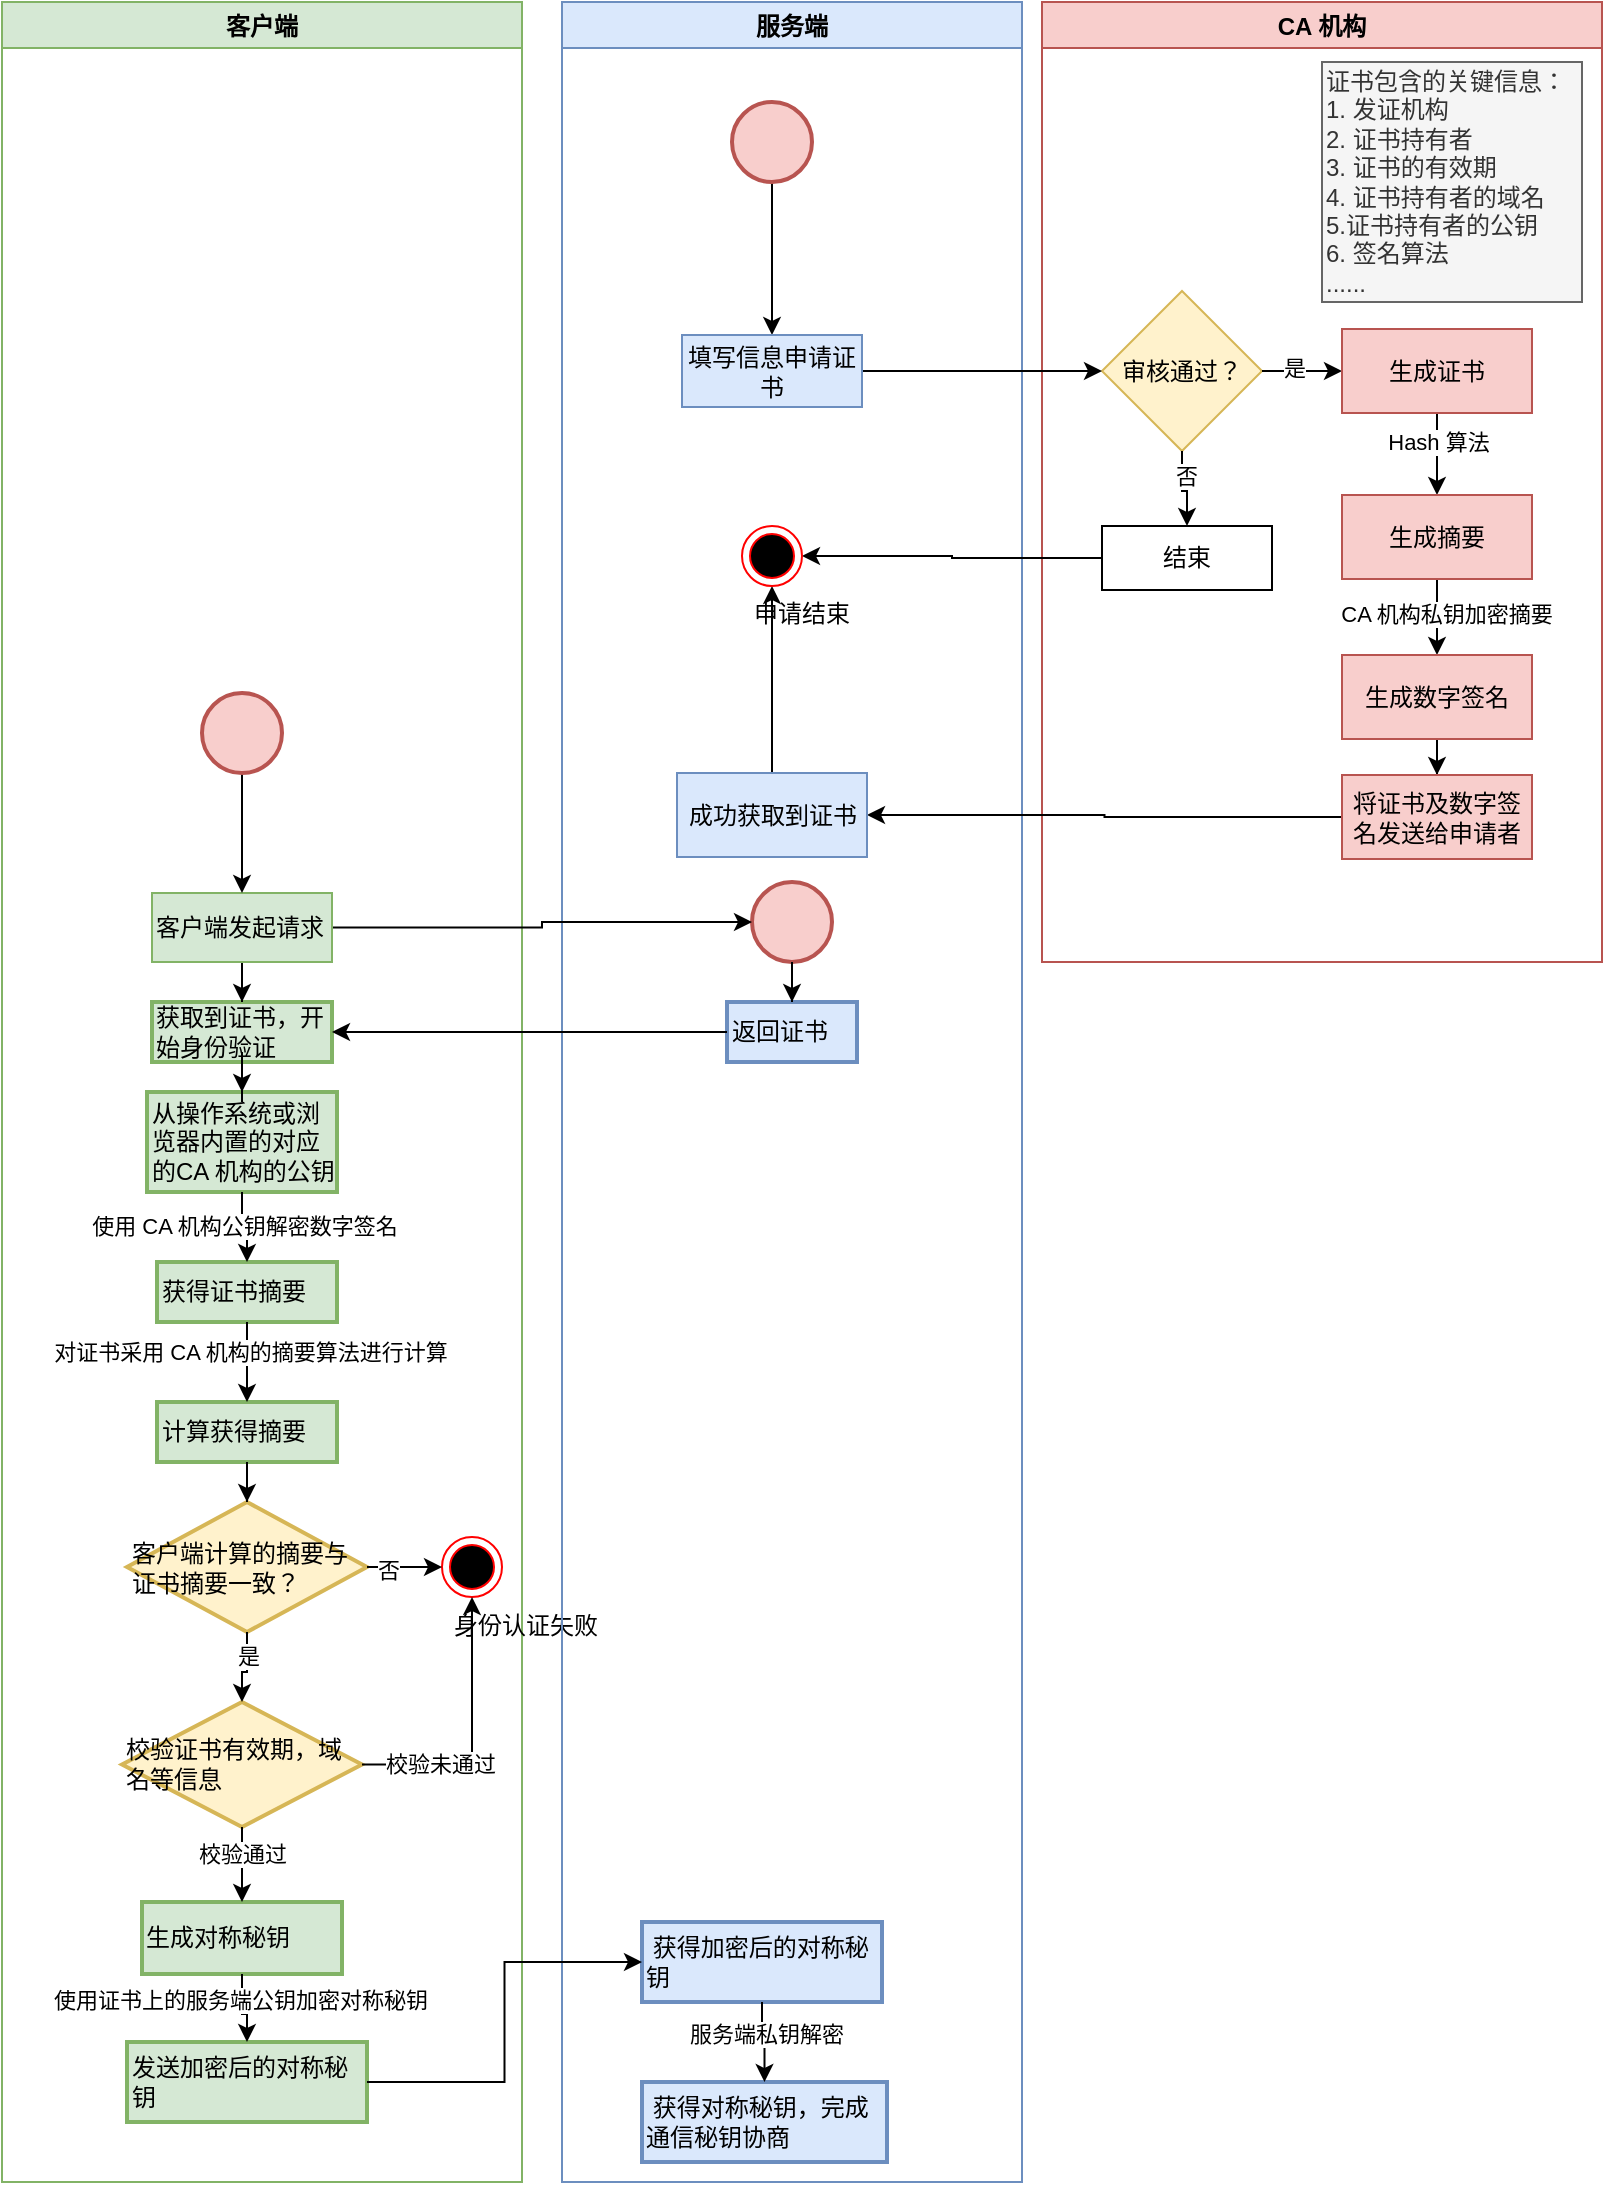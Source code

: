 <mxfile version="14.4.4" type="github"><diagram id="uuYXE82NBK7OaKoCnniR" name="Page-1"><mxGraphModel dx="815" dy="491" grid="1" gridSize="10" guides="1" tooltips="1" connect="1" arrows="1" fold="1" page="1" pageScale="1" pageWidth="827" pageHeight="1169" math="0" shadow="0"><root><mxCell id="0"/><mxCell id="1" parent="0"/><mxCell id="JsDEtYK8WjCFW17wyUcO-69" value="客户端" style="swimlane;fillColor=#d5e8d4;strokeColor=#82b366;" vertex="1" parent="1"><mxGeometry x="20" y="40" width="260" height="1090" as="geometry"/></mxCell><mxCell id="JsDEtYK8WjCFW17wyUcO-35" value="获取到证书，开始身份验证" style="whiteSpace=wrap;html=1;align=left;strokeWidth=2;fillColor=#d5e8d4;strokeColor=#82b366;" vertex="1" parent="JsDEtYK8WjCFW17wyUcO-69"><mxGeometry x="75" y="500" width="90" height="30" as="geometry"/></mxCell><mxCell id="JsDEtYK8WjCFW17wyUcO-38" value="从操作系统或浏览器内置的对应的CA 机构的公钥" style="whiteSpace=wrap;html=1;align=left;strokeWidth=2;fillColor=#d5e8d4;strokeColor=#82b366;" vertex="1" parent="JsDEtYK8WjCFW17wyUcO-69"><mxGeometry x="72.5" y="545" width="95" height="50" as="geometry"/></mxCell><mxCell id="JsDEtYK8WjCFW17wyUcO-39" value="" style="edgeStyle=orthogonalEdgeStyle;rounded=0;orthogonalLoop=1;jettySize=auto;html=1;" edge="1" parent="JsDEtYK8WjCFW17wyUcO-69" source="JsDEtYK8WjCFW17wyUcO-35" target="JsDEtYK8WjCFW17wyUcO-38"><mxGeometry relative="1" as="geometry"/></mxCell><mxCell id="JsDEtYK8WjCFW17wyUcO-40" value="获得证书摘要" style="whiteSpace=wrap;html=1;align=left;strokeWidth=2;fillColor=#d5e8d4;strokeColor=#82b366;" vertex="1" parent="JsDEtYK8WjCFW17wyUcO-69"><mxGeometry x="77.5" y="630" width="90" height="30" as="geometry"/></mxCell><mxCell id="JsDEtYK8WjCFW17wyUcO-41" value="" style="edgeStyle=orthogonalEdgeStyle;rounded=0;orthogonalLoop=1;jettySize=auto;html=1;" edge="1" parent="JsDEtYK8WjCFW17wyUcO-69" source="JsDEtYK8WjCFW17wyUcO-38" target="JsDEtYK8WjCFW17wyUcO-40"><mxGeometry relative="1" as="geometry"/></mxCell><mxCell id="JsDEtYK8WjCFW17wyUcO-42" value="使用 CA 机构公钥解密数字签名" style="edgeLabel;html=1;align=center;verticalAlign=middle;resizable=0;points=[];" vertex="1" connectable="0" parent="JsDEtYK8WjCFW17wyUcO-41"><mxGeometry x="-0.125" y="1" relative="1" as="geometry"><mxPoint as="offset"/></mxGeometry></mxCell><mxCell id="JsDEtYK8WjCFW17wyUcO-43" value="计算获得摘要" style="whiteSpace=wrap;html=1;align=left;strokeWidth=2;fillColor=#d5e8d4;strokeColor=#82b366;" vertex="1" parent="JsDEtYK8WjCFW17wyUcO-69"><mxGeometry x="77.5" y="700" width="90" height="30" as="geometry"/></mxCell><mxCell id="JsDEtYK8WjCFW17wyUcO-44" value="" style="edgeStyle=orthogonalEdgeStyle;rounded=0;orthogonalLoop=1;jettySize=auto;html=1;" edge="1" parent="JsDEtYK8WjCFW17wyUcO-69" source="JsDEtYK8WjCFW17wyUcO-40" target="JsDEtYK8WjCFW17wyUcO-43"><mxGeometry relative="1" as="geometry"/></mxCell><mxCell id="JsDEtYK8WjCFW17wyUcO-45" value="对证书采用 CA 机构的摘要算法进行计算" style="edgeLabel;html=1;align=center;verticalAlign=middle;resizable=0;points=[];" vertex="1" connectable="0" parent="JsDEtYK8WjCFW17wyUcO-44"><mxGeometry x="-0.275" y="1" relative="1" as="geometry"><mxPoint as="offset"/></mxGeometry></mxCell><mxCell id="JsDEtYK8WjCFW17wyUcO-46" value="客户端计算的摘要与证书摘要一致？" style="rhombus;whiteSpace=wrap;html=1;align=left;strokeWidth=2;fillColor=#fff2cc;strokeColor=#d6b656;" vertex="1" parent="JsDEtYK8WjCFW17wyUcO-69"><mxGeometry x="62.5" y="750" width="120" height="65" as="geometry"/></mxCell><mxCell id="JsDEtYK8WjCFW17wyUcO-47" value="" style="edgeStyle=orthogonalEdgeStyle;rounded=0;orthogonalLoop=1;jettySize=auto;html=1;" edge="1" parent="JsDEtYK8WjCFW17wyUcO-69" source="JsDEtYK8WjCFW17wyUcO-43" target="JsDEtYK8WjCFW17wyUcO-46"><mxGeometry relative="1" as="geometry"/></mxCell><mxCell id="JsDEtYK8WjCFW17wyUcO-48" value="&lt;br&gt;&lt;br&gt;&lt;br&gt;&lt;br&gt;身份认证失败" style="ellipse;html=1;shape=endState;fillColor=#000000;strokeColor=#ff0000;align=left;" vertex="1" parent="JsDEtYK8WjCFW17wyUcO-69"><mxGeometry x="220" y="767.5" width="30" height="30" as="geometry"/></mxCell><mxCell id="JsDEtYK8WjCFW17wyUcO-49" style="edgeStyle=orthogonalEdgeStyle;rounded=0;orthogonalLoop=1;jettySize=auto;html=1;exitX=1;exitY=0.5;exitDx=0;exitDy=0;entryX=0;entryY=0.5;entryDx=0;entryDy=0;" edge="1" parent="JsDEtYK8WjCFW17wyUcO-69" source="JsDEtYK8WjCFW17wyUcO-46" target="JsDEtYK8WjCFW17wyUcO-48"><mxGeometry relative="1" as="geometry"><mxPoint x="230" y="783" as="targetPoint"/></mxGeometry></mxCell><mxCell id="JsDEtYK8WjCFW17wyUcO-50" value="否" style="edgeLabel;html=1;align=center;verticalAlign=middle;resizable=0;points=[];" vertex="1" connectable="0" parent="JsDEtYK8WjCFW17wyUcO-49"><mxGeometry x="-0.446" relative="1" as="geometry"><mxPoint y="1" as="offset"/></mxGeometry></mxCell><mxCell id="JsDEtYK8WjCFW17wyUcO-54" value="校验证书有效期，域名等信息" style="rhombus;whiteSpace=wrap;html=1;align=left;strokeWidth=2;fillColor=#fff2cc;strokeColor=#d6b656;" vertex="1" parent="JsDEtYK8WjCFW17wyUcO-69"><mxGeometry x="60" y="850" width="120" height="62.5" as="geometry"/></mxCell><mxCell id="JsDEtYK8WjCFW17wyUcO-55" value="" style="edgeStyle=orthogonalEdgeStyle;rounded=0;orthogonalLoop=1;jettySize=auto;html=1;" edge="1" parent="JsDEtYK8WjCFW17wyUcO-69" source="JsDEtYK8WjCFW17wyUcO-46" target="JsDEtYK8WjCFW17wyUcO-54"><mxGeometry relative="1" as="geometry"/></mxCell><mxCell id="JsDEtYK8WjCFW17wyUcO-56" value="是" style="edgeLabel;html=1;align=center;verticalAlign=middle;resizable=0;points=[];" vertex="1" connectable="0" parent="JsDEtYK8WjCFW17wyUcO-55"><mxGeometry x="-0.365" relative="1" as="geometry"><mxPoint as="offset"/></mxGeometry></mxCell><mxCell id="JsDEtYK8WjCFW17wyUcO-57" value="校验未通过" style="edgeStyle=orthogonalEdgeStyle;rounded=0;orthogonalLoop=1;jettySize=auto;html=1;exitX=1;exitY=0.5;exitDx=0;exitDy=0;entryX=0.5;entryY=1;entryDx=0;entryDy=0;" edge="1" parent="JsDEtYK8WjCFW17wyUcO-69" source="JsDEtYK8WjCFW17wyUcO-54" target="JsDEtYK8WjCFW17wyUcO-48"><mxGeometry x="-0.437" relative="1" as="geometry"><mxPoint as="offset"/></mxGeometry></mxCell><mxCell id="JsDEtYK8WjCFW17wyUcO-58" value="生成对称秘钥" style="whiteSpace=wrap;html=1;align=left;strokeWidth=2;fillColor=#d5e8d4;strokeColor=#82b366;" vertex="1" parent="JsDEtYK8WjCFW17wyUcO-69"><mxGeometry x="70" y="950" width="100" height="36" as="geometry"/></mxCell><mxCell id="JsDEtYK8WjCFW17wyUcO-59" value="" style="edgeStyle=orthogonalEdgeStyle;rounded=0;orthogonalLoop=1;jettySize=auto;html=1;" edge="1" parent="JsDEtYK8WjCFW17wyUcO-69" source="JsDEtYK8WjCFW17wyUcO-54" target="JsDEtYK8WjCFW17wyUcO-58"><mxGeometry relative="1" as="geometry"/></mxCell><mxCell id="JsDEtYK8WjCFW17wyUcO-60" value="校验通过" style="edgeLabel;html=1;align=center;verticalAlign=middle;resizable=0;points=[];" vertex="1" connectable="0" parent="JsDEtYK8WjCFW17wyUcO-59"><mxGeometry x="-0.372" relative="1" as="geometry"><mxPoint as="offset"/></mxGeometry></mxCell><mxCell id="JsDEtYK8WjCFW17wyUcO-61" value="发送加密后的对称秘钥" style="whiteSpace=wrap;html=1;align=left;strokeWidth=2;fillColor=#d5e8d4;strokeColor=#82b366;" vertex="1" parent="JsDEtYK8WjCFW17wyUcO-69"><mxGeometry x="62.5" y="1020" width="120" height="40" as="geometry"/></mxCell><mxCell id="JsDEtYK8WjCFW17wyUcO-62" value="" style="edgeStyle=orthogonalEdgeStyle;rounded=0;orthogonalLoop=1;jettySize=auto;html=1;" edge="1" parent="JsDEtYK8WjCFW17wyUcO-69" source="JsDEtYK8WjCFW17wyUcO-58" target="JsDEtYK8WjCFW17wyUcO-61"><mxGeometry relative="1" as="geometry"/></mxCell><mxCell id="JsDEtYK8WjCFW17wyUcO-63" value="使用证书上的服务端公钥加密对称秘钥" style="edgeLabel;html=1;align=center;verticalAlign=middle;resizable=0;points=[];" vertex="1" connectable="0" parent="JsDEtYK8WjCFW17wyUcO-62"><mxGeometry x="-0.294" y="-1" relative="1" as="geometry"><mxPoint as="offset"/></mxGeometry></mxCell><mxCell id="8BZbuieE8IRG9l0fq3M0-31" value="服务端" style="swimlane;swimlaneLine=1;fillColor=#dae8fc;strokeColor=#6c8ebf;" parent="1" vertex="1"><mxGeometry x="300" y="40" width="230" height="1090" as="geometry"/></mxCell><mxCell id="JsDEtYK8WjCFW17wyUcO-64" value="&amp;nbsp;获得加密后的对称秘钥" style="whiteSpace=wrap;html=1;align=left;strokeWidth=2;fillColor=#dae8fc;strokeColor=#6c8ebf;" vertex="1" parent="8BZbuieE8IRG9l0fq3M0-31"><mxGeometry x="40" y="960" width="120" height="40" as="geometry"/></mxCell><mxCell id="JsDEtYK8WjCFW17wyUcO-66" value="&amp;nbsp;获得对称秘钥，完成通信秘钥协商" style="whiteSpace=wrap;html=1;align=left;strokeWidth=2;fillColor=#dae8fc;strokeColor=#6c8ebf;" vertex="1" parent="8BZbuieE8IRG9l0fq3M0-31"><mxGeometry x="40" y="1040" width="122.5" height="40" as="geometry"/></mxCell><mxCell id="JsDEtYK8WjCFW17wyUcO-67" value="" style="edgeStyle=orthogonalEdgeStyle;rounded=0;orthogonalLoop=1;jettySize=auto;html=1;" edge="1" parent="8BZbuieE8IRG9l0fq3M0-31" source="JsDEtYK8WjCFW17wyUcO-64" target="JsDEtYK8WjCFW17wyUcO-66"><mxGeometry relative="1" as="geometry"/></mxCell><mxCell id="JsDEtYK8WjCFW17wyUcO-68" value="服务端私钥解密" style="edgeLabel;html=1;align=center;verticalAlign=middle;resizable=0;points=[];" vertex="1" connectable="0" parent="JsDEtYK8WjCFW17wyUcO-67"><mxGeometry x="-0.25" y="2" relative="1" as="geometry"><mxPoint as="offset"/></mxGeometry></mxCell><mxCell id="JsDEtYK8WjCFW17wyUcO-32" value="" style="strokeWidth=2;html=1;shape=mxgraph.flowchart.start_2;whiteSpace=wrap;align=left;fillColor=#f8cecc;strokeColor=#b85450;" vertex="1" parent="8BZbuieE8IRG9l0fq3M0-31"><mxGeometry x="95" y="440" width="40" height="40" as="geometry"/></mxCell><mxCell id="JsDEtYK8WjCFW17wyUcO-33" value="返回证书" style="whiteSpace=wrap;html=1;align=left;strokeWidth=2;fillColor=#dae8fc;strokeColor=#6c8ebf;" vertex="1" parent="8BZbuieE8IRG9l0fq3M0-31"><mxGeometry x="82.5" y="500" width="65" height="30" as="geometry"/></mxCell><mxCell id="JsDEtYK8WjCFW17wyUcO-34" value="" style="edgeStyle=orthogonalEdgeStyle;rounded=0;orthogonalLoop=1;jettySize=auto;html=1;" edge="1" parent="8BZbuieE8IRG9l0fq3M0-31" source="JsDEtYK8WjCFW17wyUcO-32" target="JsDEtYK8WjCFW17wyUcO-33"><mxGeometry relative="1" as="geometry"/></mxCell><mxCell id="8BZbuieE8IRG9l0fq3M0-42" value="CA 机构" style="swimlane;fillColor=#f8cecc;strokeColor=#b85450;" parent="1" vertex="1"><mxGeometry x="540" y="40" width="280" height="480" as="geometry"/></mxCell><mxCell id="JsDEtYK8WjCFW17wyUcO-12" value="证书包含的关键信息：&lt;br&gt;1. 发证机构&lt;br&gt;2. 证书持有者&lt;br&gt;3. 证书的有效期&lt;br&gt;4. 证书持有者的域名&lt;br&gt;5.证书持有者的公钥&lt;br&gt;6. 签名算法&lt;br&gt;......" style="rounded=0;whiteSpace=wrap;html=1;align=left;fillColor=#f5f5f5;strokeColor=#666666;fontColor=#333333;" vertex="1" parent="8BZbuieE8IRG9l0fq3M0-42"><mxGeometry x="140" y="30" width="130" height="120" as="geometry"/></mxCell><mxCell id="JsDEtYK8WjCFW17wyUcO-6" value="结束" style="whiteSpace=wrap;html=1;rounded=0;" vertex="1" parent="8BZbuieE8IRG9l0fq3M0-42"><mxGeometry x="30" y="262" width="85" height="32" as="geometry"/></mxCell><mxCell id="JsDEtYK8WjCFW17wyUcO-4" value="审核通过？" style="rhombus;whiteSpace=wrap;html=1;rounded=0;fillColor=#fff2cc;strokeColor=#d6b656;" vertex="1" parent="8BZbuieE8IRG9l0fq3M0-42"><mxGeometry x="30" y="144.5" width="80" height="80" as="geometry"/></mxCell><mxCell id="JsDEtYK8WjCFW17wyUcO-7" value="" style="edgeStyle=orthogonalEdgeStyle;rounded=0;orthogonalLoop=1;jettySize=auto;html=1;" edge="1" parent="8BZbuieE8IRG9l0fq3M0-42" source="JsDEtYK8WjCFW17wyUcO-4" target="JsDEtYK8WjCFW17wyUcO-6"><mxGeometry relative="1" as="geometry"/></mxCell><mxCell id="JsDEtYK8WjCFW17wyUcO-8" value="否" style="edgeLabel;html=1;align=center;verticalAlign=middle;resizable=0;points=[];" vertex="1" connectable="0" parent="JsDEtYK8WjCFW17wyUcO-7"><mxGeometry x="-0.378" y="2" relative="1" as="geometry"><mxPoint as="offset"/></mxGeometry></mxCell><mxCell id="JsDEtYK8WjCFW17wyUcO-3" value="" style="edgeStyle=orthogonalEdgeStyle;rounded=0;orthogonalLoop=1;jettySize=auto;html=1;exitX=0.5;exitY=1;exitDx=0;exitDy=0;exitPerimeter=0;" edge="1" parent="1" source="JsDEtYK8WjCFW17wyUcO-27" target="JsDEtYK8WjCFW17wyUcO-2"><mxGeometry relative="1" as="geometry"><mxPoint x="405" y="126.5" as="sourcePoint"/></mxGeometry></mxCell><mxCell id="JsDEtYK8WjCFW17wyUcO-5" value="" style="edgeStyle=orthogonalEdgeStyle;rounded=0;orthogonalLoop=1;jettySize=auto;html=1;" edge="1" parent="1" source="JsDEtYK8WjCFW17wyUcO-2" target="JsDEtYK8WjCFW17wyUcO-4"><mxGeometry relative="1" as="geometry"/></mxCell><mxCell id="JsDEtYK8WjCFW17wyUcO-2" value="填写信息申请证书" style="rounded=0;whiteSpace=wrap;html=1;fillColor=#dae8fc;strokeColor=#6c8ebf;" vertex="1" parent="1"><mxGeometry x="360" y="206.5" width="90" height="36" as="geometry"/></mxCell><mxCell id="JsDEtYK8WjCFW17wyUcO-10" value="" style="edgeStyle=orthogonalEdgeStyle;rounded=0;orthogonalLoop=1;jettySize=auto;html=1;" edge="1" parent="1" source="JsDEtYK8WjCFW17wyUcO-4" target="JsDEtYK8WjCFW17wyUcO-9"><mxGeometry relative="1" as="geometry"/></mxCell><mxCell id="JsDEtYK8WjCFW17wyUcO-11" value="是" style="edgeLabel;html=1;align=center;verticalAlign=middle;resizable=0;points=[];" vertex="1" connectable="0" parent="JsDEtYK8WjCFW17wyUcO-10"><mxGeometry x="-0.2" y="2" relative="1" as="geometry"><mxPoint as="offset"/></mxGeometry></mxCell><mxCell id="JsDEtYK8WjCFW17wyUcO-24" value="" style="edgeStyle=orthogonalEdgeStyle;rounded=0;orthogonalLoop=1;jettySize=auto;html=1;" edge="1" parent="1" source="JsDEtYK8WjCFW17wyUcO-6" target="JsDEtYK8WjCFW17wyUcO-23"><mxGeometry relative="1" as="geometry"/></mxCell><mxCell id="JsDEtYK8WjCFW17wyUcO-14" value="" style="edgeStyle=orthogonalEdgeStyle;rounded=0;orthogonalLoop=1;jettySize=auto;html=1;" edge="1" parent="1" source="JsDEtYK8WjCFW17wyUcO-9" target="JsDEtYK8WjCFW17wyUcO-13"><mxGeometry relative="1" as="geometry"/></mxCell><mxCell id="JsDEtYK8WjCFW17wyUcO-15" value="Hash 算法" style="edgeLabel;html=1;align=center;verticalAlign=middle;resizable=0;points=[];" vertex="1" connectable="0" parent="JsDEtYK8WjCFW17wyUcO-14"><mxGeometry x="-0.325" relative="1" as="geometry"><mxPoint as="offset"/></mxGeometry></mxCell><mxCell id="JsDEtYK8WjCFW17wyUcO-9" value="生成证书" style="whiteSpace=wrap;html=1;rounded=0;fillColor=#f8cecc;strokeColor=#b85450;" vertex="1" parent="1"><mxGeometry x="690" y="203.5" width="95" height="42" as="geometry"/></mxCell><mxCell id="JsDEtYK8WjCFW17wyUcO-17" value="" style="edgeStyle=orthogonalEdgeStyle;rounded=0;orthogonalLoop=1;jettySize=auto;html=1;" edge="1" parent="1" source="JsDEtYK8WjCFW17wyUcO-13" target="JsDEtYK8WjCFW17wyUcO-16"><mxGeometry relative="1" as="geometry"/></mxCell><mxCell id="JsDEtYK8WjCFW17wyUcO-18" value="CA 机构私钥加密摘要" style="edgeLabel;html=1;align=center;verticalAlign=middle;resizable=0;points=[];" vertex="1" connectable="0" parent="JsDEtYK8WjCFW17wyUcO-17"><mxGeometry x="-0.175" y="4" relative="1" as="geometry"><mxPoint as="offset"/></mxGeometry></mxCell><mxCell id="JsDEtYK8WjCFW17wyUcO-13" value="生成摘要" style="whiteSpace=wrap;html=1;rounded=0;fillColor=#f8cecc;strokeColor=#b85450;" vertex="1" parent="1"><mxGeometry x="690" y="286.5" width="95" height="42" as="geometry"/></mxCell><mxCell id="JsDEtYK8WjCFW17wyUcO-20" value="" style="edgeStyle=orthogonalEdgeStyle;rounded=0;orthogonalLoop=1;jettySize=auto;html=1;" edge="1" parent="1" source="JsDEtYK8WjCFW17wyUcO-16" target="JsDEtYK8WjCFW17wyUcO-19"><mxGeometry relative="1" as="geometry"/></mxCell><mxCell id="JsDEtYK8WjCFW17wyUcO-16" value="生成数字签名" style="whiteSpace=wrap;html=1;rounded=0;fillColor=#f8cecc;strokeColor=#b85450;" vertex="1" parent="1"><mxGeometry x="690" y="366.5" width="95" height="42" as="geometry"/></mxCell><mxCell id="JsDEtYK8WjCFW17wyUcO-22" value="" style="edgeStyle=orthogonalEdgeStyle;rounded=0;orthogonalLoop=1;jettySize=auto;html=1;" edge="1" parent="1" source="JsDEtYK8WjCFW17wyUcO-19" target="JsDEtYK8WjCFW17wyUcO-21"><mxGeometry relative="1" as="geometry"/></mxCell><mxCell id="JsDEtYK8WjCFW17wyUcO-19" value="将证书及数字签名发送给申请者" style="whiteSpace=wrap;html=1;rounded=0;fillColor=#f8cecc;strokeColor=#b85450;" vertex="1" parent="1"><mxGeometry x="690" y="426.5" width="95" height="42" as="geometry"/></mxCell><mxCell id="JsDEtYK8WjCFW17wyUcO-25" value="" style="edgeStyle=orthogonalEdgeStyle;rounded=0;orthogonalLoop=1;jettySize=auto;html=1;" edge="1" parent="1" source="JsDEtYK8WjCFW17wyUcO-21" target="JsDEtYK8WjCFW17wyUcO-23"><mxGeometry relative="1" as="geometry"/></mxCell><mxCell id="JsDEtYK8WjCFW17wyUcO-21" value="成功获取到证书" style="whiteSpace=wrap;html=1;rounded=0;fillColor=#dae8fc;strokeColor=#6c8ebf;" vertex="1" parent="1"><mxGeometry x="357.5" y="425.5" width="95" height="42" as="geometry"/></mxCell><mxCell id="JsDEtYK8WjCFW17wyUcO-31" value="" style="edgeStyle=orthogonalEdgeStyle;rounded=0;orthogonalLoop=1;jettySize=auto;html=1;entryX=0;entryY=0.5;entryDx=0;entryDy=0;entryPerimeter=0;" edge="1" parent="1" source="JsDEtYK8WjCFW17wyUcO-26" target="JsDEtYK8WjCFW17wyUcO-32"><mxGeometry relative="1" as="geometry"><mxPoint x="150" y="498" as="targetPoint"/></mxGeometry></mxCell><mxCell id="JsDEtYK8WjCFW17wyUcO-37" value="" style="edgeStyle=orthogonalEdgeStyle;rounded=0;orthogonalLoop=1;jettySize=auto;html=1;" edge="1" parent="1" source="JsDEtYK8WjCFW17wyUcO-26" target="JsDEtYK8WjCFW17wyUcO-35"><mxGeometry relative="1" as="geometry"/></mxCell><mxCell id="JsDEtYK8WjCFW17wyUcO-26" value="客户端发起请求" style="html=1;align=left;fillColor=#d5e8d4;strokeColor=#82b366;" vertex="1" parent="1"><mxGeometry x="95" y="485.5" width="90" height="34.5" as="geometry"/></mxCell><mxCell id="JsDEtYK8WjCFW17wyUcO-27" value="" style="strokeWidth=2;html=1;shape=mxgraph.flowchart.start_2;whiteSpace=wrap;align=left;fillColor=#f8cecc;strokeColor=#b85450;" vertex="1" parent="1"><mxGeometry x="385" y="90" width="40" height="40" as="geometry"/></mxCell><mxCell id="JsDEtYK8WjCFW17wyUcO-29" value="" style="edgeStyle=orthogonalEdgeStyle;rounded=0;orthogonalLoop=1;jettySize=auto;html=1;" edge="1" parent="1" source="JsDEtYK8WjCFW17wyUcO-28" target="JsDEtYK8WjCFW17wyUcO-26"><mxGeometry relative="1" as="geometry"/></mxCell><mxCell id="JsDEtYK8WjCFW17wyUcO-28" value="" style="strokeWidth=2;html=1;shape=mxgraph.flowchart.start_2;whiteSpace=wrap;align=left;fillColor=#f8cecc;strokeColor=#b85450;" vertex="1" parent="1"><mxGeometry x="120" y="385.5" width="40" height="40" as="geometry"/></mxCell><mxCell id="JsDEtYK8WjCFW17wyUcO-36" value="" style="edgeStyle=orthogonalEdgeStyle;rounded=0;orthogonalLoop=1;jettySize=auto;html=1;entryX=1;entryY=0.5;entryDx=0;entryDy=0;" edge="1" parent="1" source="JsDEtYK8WjCFW17wyUcO-33" target="JsDEtYK8WjCFW17wyUcO-35"><mxGeometry relative="1" as="geometry"/></mxCell><mxCell id="JsDEtYK8WjCFW17wyUcO-65" value="" style="edgeStyle=orthogonalEdgeStyle;rounded=0;orthogonalLoop=1;jettySize=auto;html=1;entryX=0;entryY=0.5;entryDx=0;entryDy=0;" edge="1" parent="1" source="JsDEtYK8WjCFW17wyUcO-61" target="JsDEtYK8WjCFW17wyUcO-64"><mxGeometry relative="1" as="geometry"/></mxCell><mxCell id="JsDEtYK8WjCFW17wyUcO-23" value="&lt;br&gt;&lt;br&gt;&lt;br&gt;&lt;br&gt;申请结束" style="ellipse;html=1;shape=endState;fillColor=#000000;strokeColor=#ff0000;align=left;" vertex="1" parent="1"><mxGeometry x="390" y="302" width="30" height="30" as="geometry"/></mxCell></root></mxGraphModel></diagram></mxfile>
